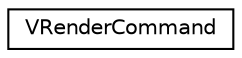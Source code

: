 digraph "Graphical Class Hierarchy"
{
  edge [fontname="Helvetica",fontsize="10",labelfontname="Helvetica",labelfontsize="10"];
  node [fontname="Helvetica",fontsize="10",shape=record];
  rankdir="LR";
  Node1 [label="VRenderCommand",height=0.2,width=0.4,color="black", fillcolor="white", style="filled",URL="$struct_v_render_command.html"];
}
